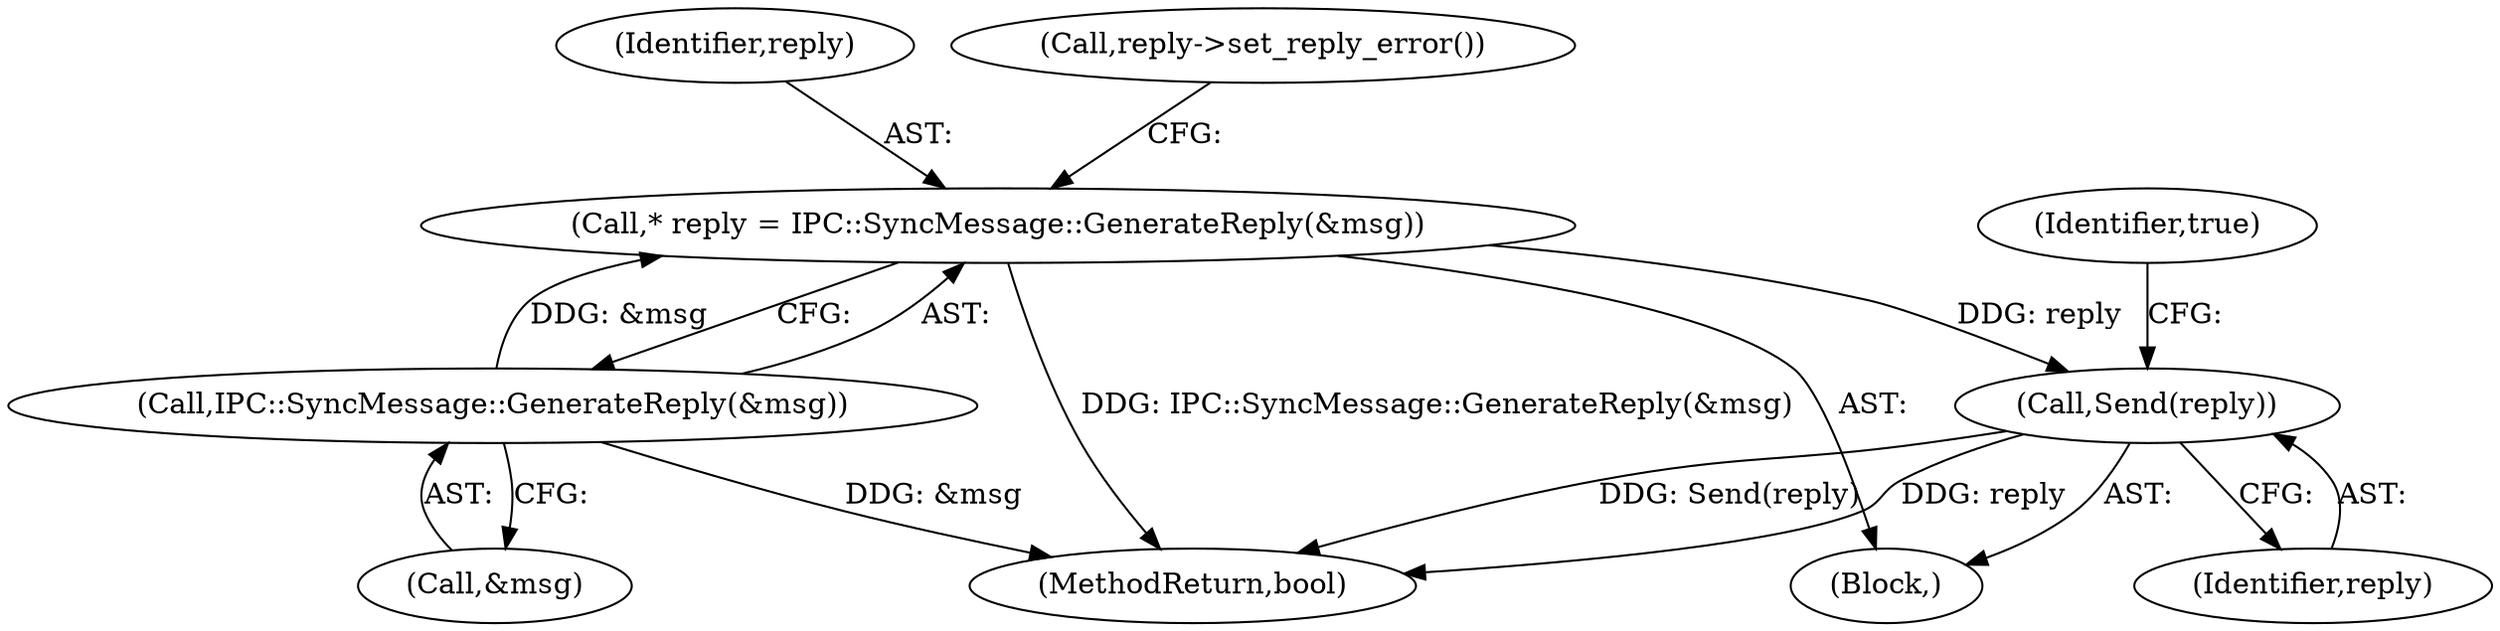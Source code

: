 digraph "0_Chrome_da9a32b9e282c1653bb6b5c1b8c89a1970905f21@pointer" {
"1000130" [label="(Call,Send(reply))"];
"1000124" [label="(Call,* reply = IPC::SyncMessage::GenerateReply(&msg))"];
"1000126" [label="(Call,IPC::SyncMessage::GenerateReply(&msg))"];
"1000165" [label="(MethodReturn,bool)"];
"1000130" [label="(Call,Send(reply))"];
"1000131" [label="(Identifier,reply)"];
"1000125" [label="(Identifier,reply)"];
"1000122" [label="(Block,)"];
"1000127" [label="(Call,&msg)"];
"1000124" [label="(Call,* reply = IPC::SyncMessage::GenerateReply(&msg))"];
"1000133" [label="(Identifier,true)"];
"1000129" [label="(Call,reply->set_reply_error())"];
"1000126" [label="(Call,IPC::SyncMessage::GenerateReply(&msg))"];
"1000130" -> "1000122"  [label="AST: "];
"1000130" -> "1000131"  [label="CFG: "];
"1000131" -> "1000130"  [label="AST: "];
"1000133" -> "1000130"  [label="CFG: "];
"1000130" -> "1000165"  [label="DDG: Send(reply)"];
"1000130" -> "1000165"  [label="DDG: reply"];
"1000124" -> "1000130"  [label="DDG: reply"];
"1000124" -> "1000122"  [label="AST: "];
"1000124" -> "1000126"  [label="CFG: "];
"1000125" -> "1000124"  [label="AST: "];
"1000126" -> "1000124"  [label="AST: "];
"1000129" -> "1000124"  [label="CFG: "];
"1000124" -> "1000165"  [label="DDG: IPC::SyncMessage::GenerateReply(&msg)"];
"1000126" -> "1000124"  [label="DDG: &msg"];
"1000126" -> "1000127"  [label="CFG: "];
"1000127" -> "1000126"  [label="AST: "];
"1000126" -> "1000165"  [label="DDG: &msg"];
}
